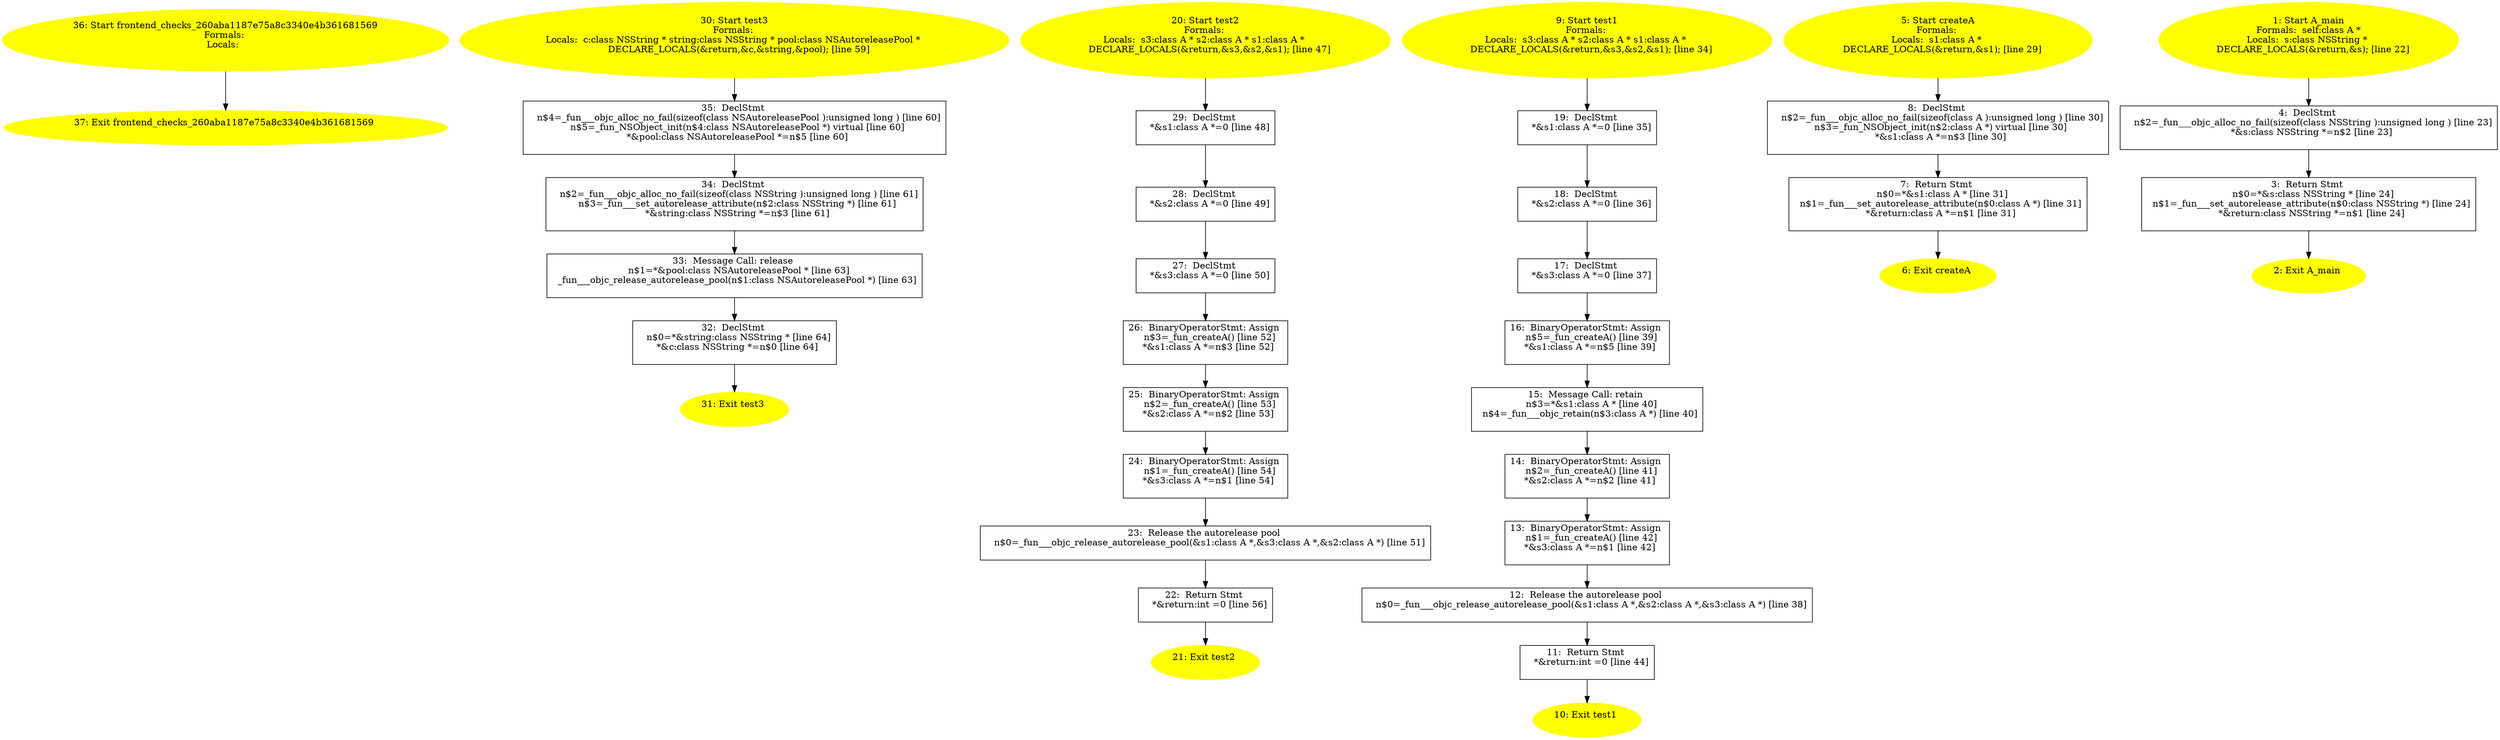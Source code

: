 /* @generated */
digraph iCFG {
37 [label="37: Exit frontend_checks_260aba1187e75a8c3340e4b361681569 \n  " color=yellow style=filled]
	

36 [label="36: Start frontend_checks_260aba1187e75a8c3340e4b361681569\nFormals: \nLocals:  \n  " color=yellow style=filled]
	

	 36 -> 37 ;
35 [label="35:  DeclStmt \n   n$4=_fun___objc_alloc_no_fail(sizeof(class NSAutoreleasePool ):unsigned long ) [line 60]\n  n$5=_fun_NSObject_init(n$4:class NSAutoreleasePool *) virtual [line 60]\n  *&pool:class NSAutoreleasePool *=n$5 [line 60]\n " shape="box"]
	

	 35 -> 34 ;
34 [label="34:  DeclStmt \n   n$2=_fun___objc_alloc_no_fail(sizeof(class NSString ):unsigned long ) [line 61]\n  n$3=_fun___set_autorelease_attribute(n$2:class NSString *) [line 61]\n  *&string:class NSString *=n$3 [line 61]\n " shape="box"]
	

	 34 -> 33 ;
33 [label="33:  Message Call: release \n   n$1=*&pool:class NSAutoreleasePool * [line 63]\n  _fun___objc_release_autorelease_pool(n$1:class NSAutoreleasePool *) [line 63]\n " shape="box"]
	

	 33 -> 32 ;
32 [label="32:  DeclStmt \n   n$0=*&string:class NSString * [line 64]\n  *&c:class NSString *=n$0 [line 64]\n " shape="box"]
	

	 32 -> 31 ;
31 [label="31: Exit test3 \n  " color=yellow style=filled]
	

30 [label="30: Start test3\nFormals: \nLocals:  c:class NSString * string:class NSString * pool:class NSAutoreleasePool * \n   DECLARE_LOCALS(&return,&c,&string,&pool); [line 59]\n " color=yellow style=filled]
	

	 30 -> 35 ;
29 [label="29:  DeclStmt \n   *&s1:class A *=0 [line 48]\n " shape="box"]
	

	 29 -> 28 ;
28 [label="28:  DeclStmt \n   *&s2:class A *=0 [line 49]\n " shape="box"]
	

	 28 -> 27 ;
27 [label="27:  DeclStmt \n   *&s3:class A *=0 [line 50]\n " shape="box"]
	

	 27 -> 26 ;
26 [label="26:  BinaryOperatorStmt: Assign \n   n$3=_fun_createA() [line 52]\n  *&s1:class A *=n$3 [line 52]\n " shape="box"]
	

	 26 -> 25 ;
25 [label="25:  BinaryOperatorStmt: Assign \n   n$2=_fun_createA() [line 53]\n  *&s2:class A *=n$2 [line 53]\n " shape="box"]
	

	 25 -> 24 ;
24 [label="24:  BinaryOperatorStmt: Assign \n   n$1=_fun_createA() [line 54]\n  *&s3:class A *=n$1 [line 54]\n " shape="box"]
	

	 24 -> 23 ;
23 [label="23:  Release the autorelease pool \n   n$0=_fun___objc_release_autorelease_pool(&s1:class A *,&s3:class A *,&s2:class A *) [line 51]\n " shape="box"]
	

	 23 -> 22 ;
22 [label="22:  Return Stmt \n   *&return:int =0 [line 56]\n " shape="box"]
	

	 22 -> 21 ;
21 [label="21: Exit test2 \n  " color=yellow style=filled]
	

20 [label="20: Start test2\nFormals: \nLocals:  s3:class A * s2:class A * s1:class A * \n   DECLARE_LOCALS(&return,&s3,&s2,&s1); [line 47]\n " color=yellow style=filled]
	

	 20 -> 29 ;
19 [label="19:  DeclStmt \n   *&s1:class A *=0 [line 35]\n " shape="box"]
	

	 19 -> 18 ;
18 [label="18:  DeclStmt \n   *&s2:class A *=0 [line 36]\n " shape="box"]
	

	 18 -> 17 ;
17 [label="17:  DeclStmt \n   *&s3:class A *=0 [line 37]\n " shape="box"]
	

	 17 -> 16 ;
16 [label="16:  BinaryOperatorStmt: Assign \n   n$5=_fun_createA() [line 39]\n  *&s1:class A *=n$5 [line 39]\n " shape="box"]
	

	 16 -> 15 ;
15 [label="15:  Message Call: retain \n   n$3=*&s1:class A * [line 40]\n  n$4=_fun___objc_retain(n$3:class A *) [line 40]\n " shape="box"]
	

	 15 -> 14 ;
14 [label="14:  BinaryOperatorStmt: Assign \n   n$2=_fun_createA() [line 41]\n  *&s2:class A *=n$2 [line 41]\n " shape="box"]
	

	 14 -> 13 ;
13 [label="13:  BinaryOperatorStmt: Assign \n   n$1=_fun_createA() [line 42]\n  *&s3:class A *=n$1 [line 42]\n " shape="box"]
	

	 13 -> 12 ;
12 [label="12:  Release the autorelease pool \n   n$0=_fun___objc_release_autorelease_pool(&s1:class A *,&s2:class A *,&s3:class A *) [line 38]\n " shape="box"]
	

	 12 -> 11 ;
11 [label="11:  Return Stmt \n   *&return:int =0 [line 44]\n " shape="box"]
	

	 11 -> 10 ;
10 [label="10: Exit test1 \n  " color=yellow style=filled]
	

9 [label="9: Start test1\nFormals: \nLocals:  s3:class A * s2:class A * s1:class A * \n   DECLARE_LOCALS(&return,&s3,&s2,&s1); [line 34]\n " color=yellow style=filled]
	

	 9 -> 19 ;
8 [label="8:  DeclStmt \n   n$2=_fun___objc_alloc_no_fail(sizeof(class A ):unsigned long ) [line 30]\n  n$3=_fun_NSObject_init(n$2:class A *) virtual [line 30]\n  *&s1:class A *=n$3 [line 30]\n " shape="box"]
	

	 8 -> 7 ;
7 [label="7:  Return Stmt \n   n$0=*&s1:class A * [line 31]\n  n$1=_fun___set_autorelease_attribute(n$0:class A *) [line 31]\n  *&return:class A *=n$1 [line 31]\n " shape="box"]
	

	 7 -> 6 ;
6 [label="6: Exit createA \n  " color=yellow style=filled]
	

5 [label="5: Start createA\nFormals: \nLocals:  s1:class A * \n   DECLARE_LOCALS(&return,&s1); [line 29]\n " color=yellow style=filled]
	

	 5 -> 8 ;
4 [label="4:  DeclStmt \n   n$2=_fun___objc_alloc_no_fail(sizeof(class NSString ):unsigned long ) [line 23]\n  *&s:class NSString *=n$2 [line 23]\n " shape="box"]
	

	 4 -> 3 ;
3 [label="3:  Return Stmt \n   n$0=*&s:class NSString * [line 24]\n  n$1=_fun___set_autorelease_attribute(n$0:class NSString *) [line 24]\n  *&return:class NSString *=n$1 [line 24]\n " shape="box"]
	

	 3 -> 2 ;
2 [label="2: Exit A_main \n  " color=yellow style=filled]
	

1 [label="1: Start A_main\nFormals:  self:class A *\nLocals:  s:class NSString * \n   DECLARE_LOCALS(&return,&s); [line 22]\n " color=yellow style=filled]
	

	 1 -> 4 ;
}

